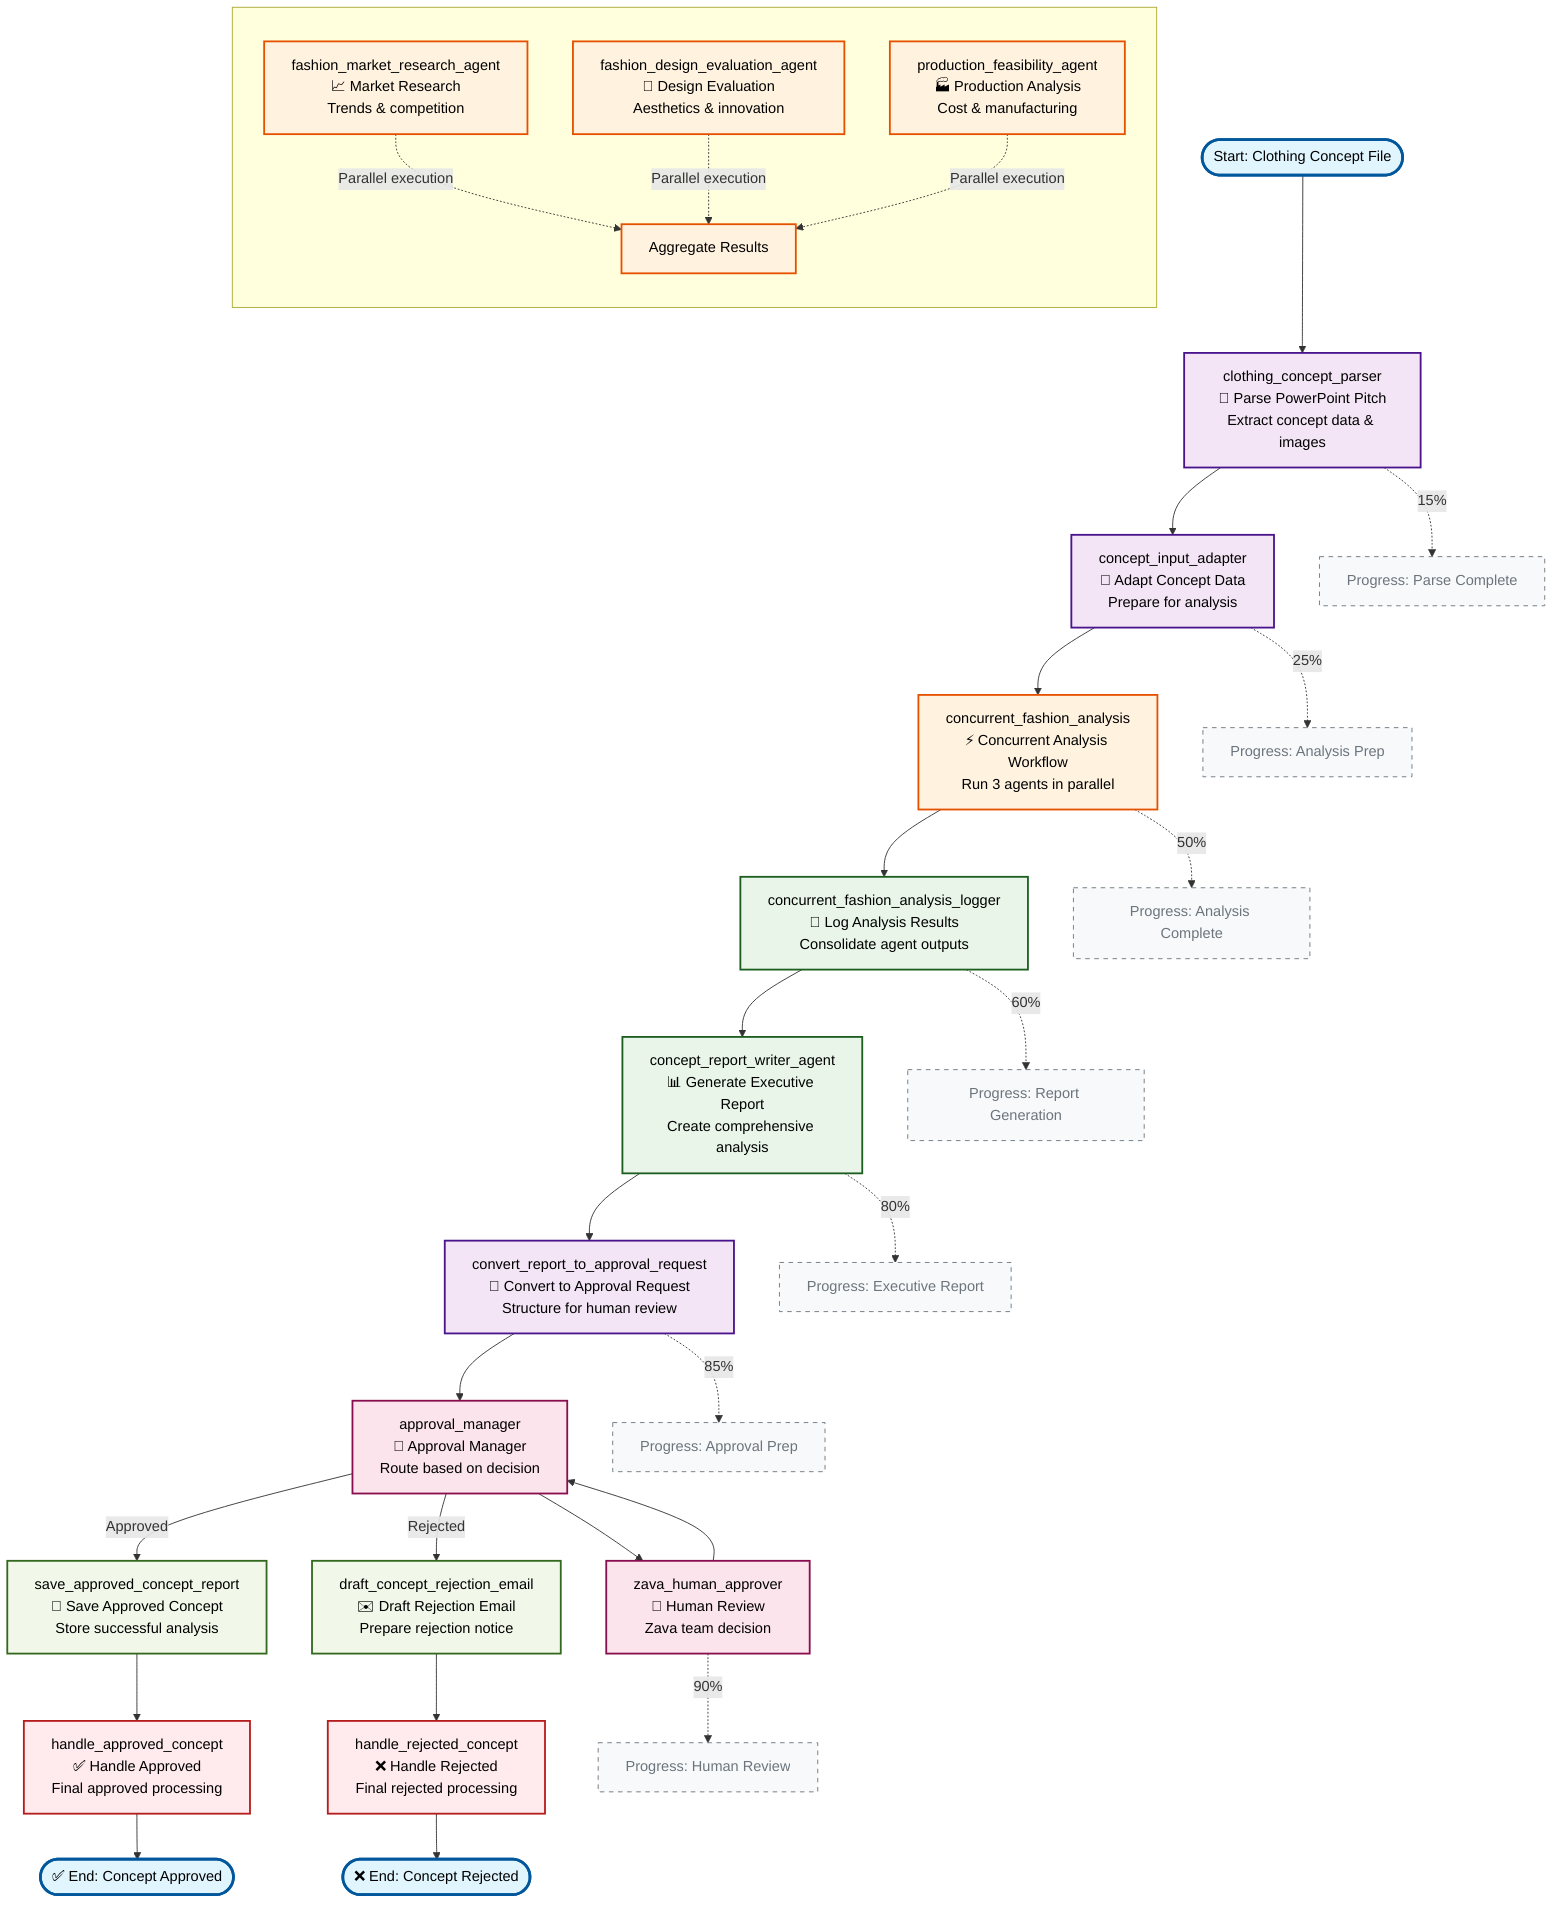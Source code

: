 flowchart TD
    %% Start Node
    START([Start: Clothing Concept File]) --> PARSE

    %% Main Workflow Steps
    PARSE[clothing_concept_parser<br/>📄 Parse PowerPoint Pitch<br/>Extract concept data & images]
    ADAPT[concept_input_adapter<br/>🔧 Adapt Concept Data<br/>Prepare for analysis]
    CONCURRENT[concurrent_fashion_analysis<br/>⚡ Concurrent Analysis Workflow<br/>Run 3 agents in parallel]
    LOG[concurrent_fashion_analysis_logger<br/>📝 Log Analysis Results<br/>Consolidate agent outputs]
    REPORT[concept_report_writer_agent<br/>📊 Generate Executive Report<br/>Create comprehensive analysis]
    CONVERT[convert_report_to_approval_request<br/>🔄 Convert to Approval Request<br/>Structure for human review]
    APPROVAL_MGR[approval_manager<br/>🎯 Approval Manager<br/>Route based on decision]
    HUMAN[zava_human_approver<br/>👤 Human Review<br/>Zava team decision]

    %% Decision Branches
    SAVE_APPROVED[save_approved_concept_report<br/>💾 Save Approved Concept<br/>Store successful analysis]
    DRAFT_REJECTION[draft_concept_rejection_email<br/>✉️ Draft Rejection Email<br/>Prepare rejection notice]

    %% Final Handlers
    HANDLE_APPROVED[handle_approved_concept<br/>✅ Handle Approved<br/>Final approved processing]
    HANDLE_REJECTED[handle_rejected_concept<br/>❌ Handle Rejected<br/>Final rejected processing]

    %% Concurrent Analysis Subworkflow Detail
    subgraph CONCURRENT_SUB[" "]
        direction TB
        MARKET[fashion_market_research_agent<br/>📈 Market Research<br/>Trends & competition]
        DESIGN[fashion_design_evaluation_agent<br/>🎨 Design Evaluation<br/>Aesthetics & innovation]
        PRODUCTION[production_feasibility_agent<br/>🏭 Production Analysis<br/>Cost & manufacturing]
        
        MARKET -.->|Parallel execution| AGGREGATOR[Aggregate Results]
        DESIGN -.->|Parallel execution| AGGREGATOR
        PRODUCTION -.->|Parallel execution| AGGREGATOR
    end

    %% Main Flow Connections
    PARSE --> ADAPT
    ADAPT --> CONCURRENT
    CONCURRENT --> LOG
    LOG --> REPORT
    REPORT --> CONVERT
    CONVERT --> APPROVAL_MGR
    APPROVAL_MGR --> HUMAN
    HUMAN --> APPROVAL_MGR

    %% Decision Flow
    APPROVAL_MGR -->|Approved| SAVE_APPROVED
    APPROVAL_MGR -->|Rejected| DRAFT_REJECTION
    SAVE_APPROVED --> HANDLE_APPROVED
    DRAFT_REJECTION --> HANDLE_REJECTED

    %% End Points
    HANDLE_APPROVED --> END_APPROVED([✅ End: Concept Approved])
    HANDLE_REJECTED --> END_REJECTED([❌ End: Concept Rejected])

    %% Styling
    classDef startEnd fill:#e1f5fe,stroke:#01579b,stroke-width:3px,color:#000
    classDef parser fill:#f3e5f5,stroke:#4a148c,stroke-width:2px,color:#000
    classDef analysis fill:#e8f5e8,stroke:#1b5e20,stroke-width:2px,color:#000
    classDef concurrent fill:#fff3e0,stroke:#e65100,stroke-width:2px,color:#000
    classDef human fill:#fce4ec,stroke:#880e4f,stroke-width:2px,color:#000
    classDef decision fill:#f1f8e9,stroke:#33691e,stroke-width:2px,color:#000
    classDef final fill:#ffebee,stroke:#b71c1c,stroke-width:2px,color:#000

    class START,END_APPROVED,END_REJECTED startEnd
    class PARSE,ADAPT,CONVERT parser
    class LOG,REPORT analysis
    class CONCURRENT,MARKET,DESIGN,PRODUCTION,AGGREGATOR concurrent
    class HUMAN,APPROVAL_MGR human
    class SAVE_APPROVED,DRAFT_REJECTION decision
    class HANDLE_APPROVED,HANDLE_REJECTED final

    %% Progress Indicators
    PARSE -.->|15%| PROGRESS1[Progress: Parse Complete]
    ADAPT -.->|25%| PROGRESS2[Progress: Analysis Prep]
    CONCURRENT -.->|50%| PROGRESS3[Progress: Analysis Complete]
    LOG -.->|60%| PROGRESS4[Progress: Report Generation]
    REPORT -.->|80%| PROGRESS5[Progress: Executive Report]
    CONVERT -.->|85%| PROGRESS6[Progress: Approval Prep]
    HUMAN -.->|90%| PROGRESS7[Progress: Human Review]
    
    class PROGRESS1,PROGRESS2,PROGRESS3,PROGRESS4,PROGRESS5,PROGRESS6,PROGRESS7 progress
    classDef progress fill:#f8f9fa,stroke:#6c757d,stroke-width:1px,stroke-dasharray: 5 5,color:#6c757d